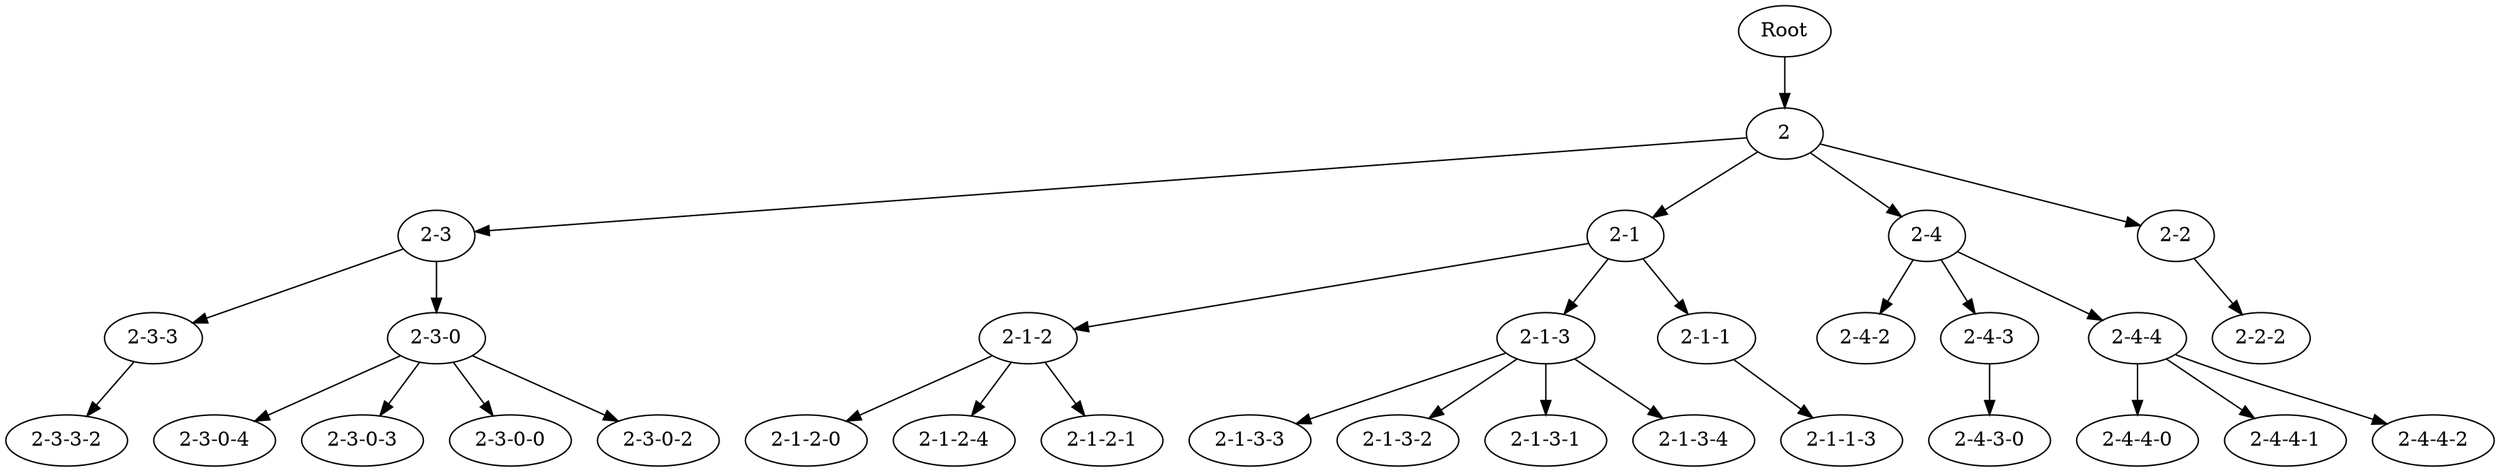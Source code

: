 digraph tree {
    "Root";
    "2";
    "2-3";
    "2-3-3";
    "2-3-3-2";
    "2-3-0";
    "2-3-0-4";
    "2-3-0-3";
    "2-3-0-0";
    "2-3-0-2";
    "2-1";
    "2-1-2";
    "2-1-2-0";
    "2-1-2-4";
    "2-1-2-1";
    "2-1-3";
    "2-1-3-3";
    "2-1-3-2";
    "2-1-3-1";
    "2-1-3-4";
    "2-1-1";
    "2-1-1-3";
    "2-4";
    "2-4-2";
    "2-4-3";
    "2-4-3-0";
    "2-4-4";
    "2-4-4-0";
    "2-4-4-1";
    "2-4-4-2";
    "2-2";
    "2-2-2";
    "Root" -> "2";
    "2" -> "2-3";
    "2" -> "2-1";
    "2" -> "2-4";
    "2" -> "2-2";
    "2-3" -> "2-3-3";
    "2-3" -> "2-3-0";
    "2-3-3" -> "2-3-3-2";
    "2-3-0" -> "2-3-0-4";
    "2-3-0" -> "2-3-0-3";
    "2-3-0" -> "2-3-0-0";
    "2-3-0" -> "2-3-0-2";
    "2-1" -> "2-1-2";
    "2-1" -> "2-1-3";
    "2-1" -> "2-1-1";
    "2-1-2" -> "2-1-2-0";
    "2-1-2" -> "2-1-2-4";
    "2-1-2" -> "2-1-2-1";
    "2-1-3" -> "2-1-3-3";
    "2-1-3" -> "2-1-3-2";
    "2-1-3" -> "2-1-3-1";
    "2-1-3" -> "2-1-3-4";
    "2-1-1" -> "2-1-1-3";
    "2-4" -> "2-4-2";
    "2-4" -> "2-4-3";
    "2-4" -> "2-4-4";
    "2-4-3" -> "2-4-3-0";
    "2-4-4" -> "2-4-4-0";
    "2-4-4" -> "2-4-4-1";
    "2-4-4" -> "2-4-4-2";
    "2-2" -> "2-2-2";
}
